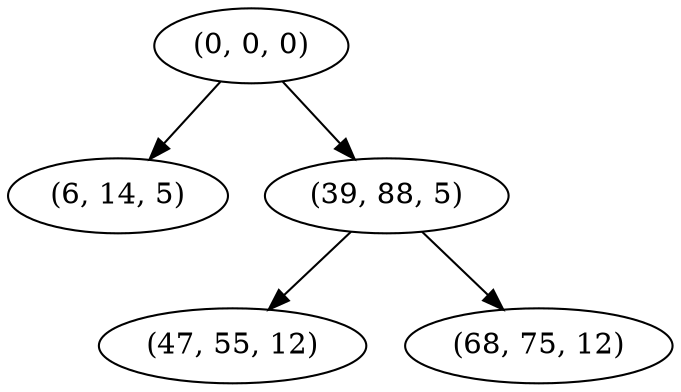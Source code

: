 digraph tree {
    "(0, 0, 0)";
    "(6, 14, 5)";
    "(39, 88, 5)";
    "(47, 55, 12)";
    "(68, 75, 12)";
    "(0, 0, 0)" -> "(6, 14, 5)";
    "(0, 0, 0)" -> "(39, 88, 5)";
    "(39, 88, 5)" -> "(47, 55, 12)";
    "(39, 88, 5)" -> "(68, 75, 12)";
}
